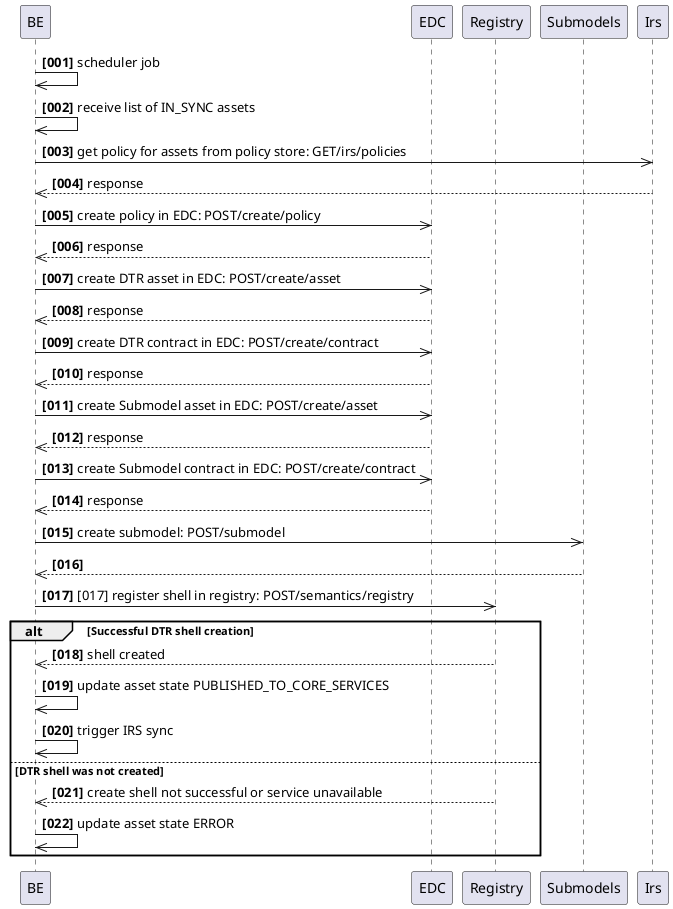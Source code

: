 @startuml
participant BE
participant EDC
participant Registry
participant Submodels
participant Irs
autonumber "<b>[000]"

BE ->> BE: scheduler job
BE ->> BE: receive list of IN_SYNC assets
BE ->> Irs: get policy for assets from policy store: GET/irs/policies
Irs -->> BE: response
BE ->> EDC: create policy in EDC: POST/create/policy
EDC -->> BE: response
BE ->> EDC: create DTR asset in EDC: POST/create/asset
EDC -->> BE: response
BE ->> EDC: create DTR contract in EDC: POST/create/contract
EDC -->> BE: response
BE ->> EDC: create Submodel asset in EDC: POST/create/asset
EDC -->> BE: response
BE ->> EDC: create Submodel contract in EDC: POST/create/contract
EDC -->> BE: response
BE ->> Submodels: create submodel: POST/submodel
Submodels -->> BE:
BE ->> Registry: [017] register shell in registry: POST/semantics/registry
alt Successful DTR shell creation
Registry -->> BE: shell created
BE ->> BE: update asset state PUBLISHED_TO_CORE_SERVICES
BE ->> BE: trigger IRS sync
else DTR shell was not created
Registry -->> BE: create shell not successful or service unavailable
BE ->> BE: update asset state ERROR
end
@enduml

